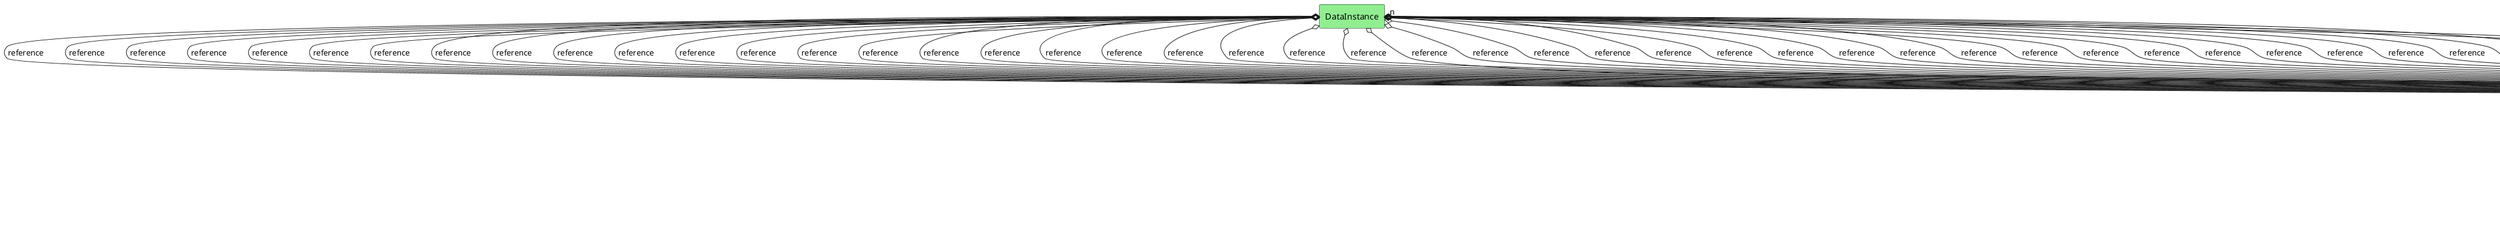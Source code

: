 @startuml

class "DataReference" as Model {
 string name
 string shortName
 json query
 string connection

 
}

rectangle "DataInstance" as DataInstance #lightblue {
}

Model *--> "n" DataInstance : instances


rectangle "Servicelet" as Servicelet #lightblue {
}

Model o--> "1" Servicelet : parent




    rectangle "Application" as Application #lightgreen {
    }
    
        Application   o--> "n" Model : "data"
    
    rectangle "DataInstance" as DataInstance #lightgreen {
    }
    
        DataInstance   o--> "1" Model : "reference"
    
    rectangle "DataRequest" as DataRequest #lightgreen {
    }
    
        DataRequest   o--> "1" Model : "dataReference"
    
    rectangle "Servicelet" as Servicelet #lightgreen {
    }
    
        Servicelet   *--> "n" Model : "data"
    
    rectangle "Stack" as Stack #lightgreen {
    }
    
        Stack   *--> "n" Model : "data"
    
    rectangle "StackDefinition" as StackDefinition #lightgreen {
    }
    
        StackDefinition   *--> "n" Model : "data"
    
    rectangle "StackletDefinition" as StackletDefinition #lightgreen {
    }
    
        StackletDefinition   o--> "n" Model : "data"
    
    rectangle "Application" as Application #lightgreen {
    }
    
        Application   o--> "n" Model : "data"
    
    rectangle "DataInstance" as DataInstance #lightgreen {
    }
    
        DataInstance   o--> "1" Model : "reference"
    
    rectangle "DataRequest" as DataRequest #lightgreen {
    }
    
        DataRequest   o--> "1" Model : "dataReference"
    
    rectangle "Servicelet" as Servicelet #lightgreen {
    }
    
        Servicelet   *--> "n" Model : "data"
    
    rectangle "Stack" as Stack #lightgreen {
    }
    
        Stack   *--> "n" Model : "data"
    
    rectangle "StackDefinition" as StackDefinition #lightgreen {
    }
    
        StackDefinition   *--> "n" Model : "data"
    
    rectangle "StackletDefinition" as StackletDefinition #lightgreen {
    }
    
        StackletDefinition   o--> "n" Model : "data"
    
    rectangle "Application" as Application #lightgreen {
    }
    
        Application   o--> "n" Model : "data"
    
    rectangle "DataInstance" as DataInstance #lightgreen {
    }
    
        DataInstance   o--> "1" Model : "reference"
    
    rectangle "DataRequest" as DataRequest #lightgreen {
    }
    
        DataRequest   o--> "1" Model : "dataReference"
    
    rectangle "Servicelet" as Servicelet #lightgreen {
    }
    
        Servicelet   *--> "n" Model : "data"
    
    rectangle "Stack" as Stack #lightgreen {
    }
    
        Stack   *--> "n" Model : "data"
    
    rectangle "StackDefinition" as StackDefinition #lightgreen {
    }
    
        StackDefinition   *--> "n" Model : "data"
    
    rectangle "StackletDefinition" as StackletDefinition #lightgreen {
    }
    
        StackletDefinition   o--> "n" Model : "data"
    
    rectangle "Application" as Application #lightgreen {
    }
    
        Application   o--> "n" Model : "data"
    
    rectangle "DataInstance" as DataInstance #lightgreen {
    }
    
        DataInstance   o--> "1" Model : "reference"
    
    rectangle "DataRequest" as DataRequest #lightgreen {
    }
    
        DataRequest   o--> "1" Model : "dataReference"
    
    rectangle "Servicelet" as Servicelet #lightgreen {
    }
    
        Servicelet   *--> "n" Model : "data"
    
    rectangle "Stack" as Stack #lightgreen {
    }
    
        Stack   *--> "n" Model : "data"
    
    rectangle "StackDefinition" as StackDefinition #lightgreen {
    }
    
        StackDefinition   *--> "n" Model : "data"
    
    rectangle "StackletDefinition" as StackletDefinition #lightgreen {
    }
    
        StackletDefinition   o--> "n" Model : "data"
    
    rectangle "Application" as Application #lightgreen {
    }
    
        Application   o--> "n" Model : "data"
    
    rectangle "DataInstance" as DataInstance #lightgreen {
    }
    
        DataInstance   o--> "1" Model : "reference"
    
    rectangle "DataRequest" as DataRequest #lightgreen {
    }
    
        DataRequest   o--> "1" Model : "dataReference"
    
    rectangle "Servicelet" as Servicelet #lightgreen {
    }
    
        Servicelet   *--> "n" Model : "data"
    
    rectangle "Stack" as Stack #lightgreen {
    }
    
        Stack   *--> "n" Model : "data"
    
    rectangle "StackDefinition" as StackDefinition #lightgreen {
    }
    
        StackDefinition   *--> "n" Model : "data"
    
    rectangle "StackletDefinition" as StackletDefinition #lightgreen {
    }
    
        StackletDefinition   o--> "n" Model : "data"
    
    rectangle "Application" as Application #lightgreen {
    }
    
        Application   o--> "n" Model : "data"
    
    rectangle "DataInstance" as DataInstance #lightgreen {
    }
    
        DataInstance   o--> "1" Model : "reference"
    
    rectangle "DataRequest" as DataRequest #lightgreen {
    }
    
        DataRequest   o--> "1" Model : "dataReference"
    
    rectangle "Servicelet" as Servicelet #lightgreen {
    }
    
        Servicelet   *--> "n" Model : "data"
    
    rectangle "Stack" as Stack #lightgreen {
    }
    
        Stack   *--> "n" Model : "data"
    
    rectangle "StackDefinition" as StackDefinition #lightgreen {
    }
    
        StackDefinition   *--> "n" Model : "data"
    
    rectangle "StackletDefinition" as StackletDefinition #lightgreen {
    }
    
        StackletDefinition   o--> "n" Model : "data"
    
    rectangle "Application" as Application #lightgreen {
    }
    
        Application   o--> "n" Model : "data"
    
    rectangle "DataInstance" as DataInstance #lightgreen {
    }
    
        DataInstance   o--> "1" Model : "reference"
    
    rectangle "DataRequest" as DataRequest #lightgreen {
    }
    
        DataRequest   o--> "1" Model : "dataReference"
    
    rectangle "Servicelet" as Servicelet #lightgreen {
    }
    
        Servicelet   *--> "n" Model : "data"
    
    rectangle "Stack" as Stack #lightgreen {
    }
    
        Stack   *--> "n" Model : "data"
    
    rectangle "StackDefinition" as StackDefinition #lightgreen {
    }
    
        StackDefinition   *--> "n" Model : "data"
    
    rectangle "StackletDefinition" as StackletDefinition #lightgreen {
    }
    
        StackletDefinition   o--> "n" Model : "data"
    
    rectangle "Application" as Application #lightgreen {
    }
    
        Application   o--> "n" Model : "data"
    
    rectangle "DataInstance" as DataInstance #lightgreen {
    }
    
        DataInstance   o--> "1" Model : "reference"
    
    rectangle "DataRequest" as DataRequest #lightgreen {
    }
    
        DataRequest   o--> "1" Model : "dataReference"
    
    rectangle "Servicelet" as Servicelet #lightgreen {
    }
    
        Servicelet   *--> "n" Model : "data"
    
    rectangle "Stack" as Stack #lightgreen {
    }
    
        Stack   *--> "n" Model : "data"
    
    rectangle "StackDefinition" as StackDefinition #lightgreen {
    }
    
        StackDefinition   *--> "n" Model : "data"
    
    rectangle "StackletDefinition" as StackletDefinition #lightgreen {
    }
    
        StackletDefinition   o--> "n" Model : "data"
    
    rectangle "Application" as Application #lightgreen {
    }
    
        Application   o--> "n" Model : "data"
    
    rectangle "DataInstance" as DataInstance #lightgreen {
    }
    
        DataInstance   o--> "1" Model : "reference"
    
    rectangle "DataRequest" as DataRequest #lightgreen {
    }
    
        DataRequest   o--> "1" Model : "dataReference"
    
    rectangle "Servicelet" as Servicelet #lightgreen {
    }
    
        Servicelet   *--> "n" Model : "data"
    
    rectangle "Stack" as Stack #lightgreen {
    }
    
        Stack   *--> "n" Model : "data"
    
    rectangle "StackDefinition" as StackDefinition #lightgreen {
    }
    
        StackDefinition   *--> "n" Model : "data"
    
    rectangle "StackletDefinition" as StackletDefinition #lightgreen {
    }
    
        StackletDefinition   o--> "n" Model : "data"
    
    rectangle "Application" as Application #lightgreen {
    }
    
        Application   o--> "n" Model : "data"
    
    rectangle "DataInstance" as DataInstance #lightgreen {
    }
    
        DataInstance   o--> "1" Model : "reference"
    
    rectangle "DataRequest" as DataRequest #lightgreen {
    }
    
        DataRequest   o--> "1" Model : "dataReference"
    
    rectangle "Servicelet" as Servicelet #lightgreen {
    }
    
        Servicelet   *--> "n" Model : "data"
    
    rectangle "Stack" as Stack #lightgreen {
    }
    
        Stack   *--> "n" Model : "data"
    
    rectangle "StackDefinition" as StackDefinition #lightgreen {
    }
    
        StackDefinition   *--> "n" Model : "data"
    
    rectangle "StackletDefinition" as StackletDefinition #lightgreen {
    }
    
        StackletDefinition   o--> "n" Model : "data"
    
    rectangle "Application" as Application #lightgreen {
    }
    
        Application   o--> "n" Model : "data"
    
    rectangle "DataInstance" as DataInstance #lightgreen {
    }
    
        DataInstance   o--> "1" Model : "reference"
    
    rectangle "DataRequest" as DataRequest #lightgreen {
    }
    
        DataRequest   o--> "1" Model : "dataReference"
    
    rectangle "Servicelet" as Servicelet #lightgreen {
    }
    
        Servicelet   *--> "n" Model : "data"
    
    rectangle "Stack" as Stack #lightgreen {
    }
    
        Stack   *--> "n" Model : "data"
    
    rectangle "StackDefinition" as StackDefinition #lightgreen {
    }
    
        StackDefinition   *--> "n" Model : "data"
    
    rectangle "StackletDefinition" as StackletDefinition #lightgreen {
    }
    
        StackletDefinition   o--> "n" Model : "data"
    
    rectangle "Application" as Application #lightgreen {
    }
    
        Application   o--> "n" Model : "data"
    
    rectangle "DataInstance" as DataInstance #lightgreen {
    }
    
        DataInstance   o--> "1" Model : "reference"
    
    rectangle "DataRequest" as DataRequest #lightgreen {
    }
    
        DataRequest   o--> "1" Model : "dataReference"
    
    rectangle "Servicelet" as Servicelet #lightgreen {
    }
    
        Servicelet   *--> "n" Model : "data"
    
    rectangle "Stack" as Stack #lightgreen {
    }
    
        Stack   *--> "n" Model : "data"
    
    rectangle "StackDefinition" as StackDefinition #lightgreen {
    }
    
        StackDefinition   *--> "n" Model : "data"
    
    rectangle "StackletDefinition" as StackletDefinition #lightgreen {
    }
    
        StackletDefinition   o--> "n" Model : "data"
    
    rectangle "Application" as Application #lightgreen {
    }
    
        Application   o--> "n" Model : "data"
    
    rectangle "DataInstance" as DataInstance #lightgreen {
    }
    
        DataInstance   o--> "1" Model : "reference"
    
    rectangle "DataRequest" as DataRequest #lightgreen {
    }
    
        DataRequest   o--> "1" Model : "dataReference"
    
    rectangle "Servicelet" as Servicelet #lightgreen {
    }
    
        Servicelet   *--> "n" Model : "data"
    
    rectangle "Stack" as Stack #lightgreen {
    }
    
        Stack   *--> "n" Model : "data"
    
    rectangle "StackDefinition" as StackDefinition #lightgreen {
    }
    
        StackDefinition   *--> "n" Model : "data"
    
    rectangle "StackletDefinition" as StackletDefinition #lightgreen {
    }
    
        StackletDefinition   o--> "n" Model : "data"
    
    rectangle "Application" as Application #lightgreen {
    }
    
        Application   o--> "n" Model : "data"
    
    rectangle "DataInstance" as DataInstance #lightgreen {
    }
    
        DataInstance   o--> "1" Model : "reference"
    
    rectangle "DataRequest" as DataRequest #lightgreen {
    }
    
        DataRequest   o--> "1" Model : "dataReference"
    
    rectangle "Servicelet" as Servicelet #lightgreen {
    }
    
        Servicelet   *--> "n" Model : "data"
    
    rectangle "Stack" as Stack #lightgreen {
    }
    
        Stack   *--> "n" Model : "data"
    
    rectangle "StackDefinition" as StackDefinition #lightgreen {
    }
    
        StackDefinition   *--> "n" Model : "data"
    
    rectangle "StackletDefinition" as StackletDefinition #lightgreen {
    }
    
        StackletDefinition   o--> "n" Model : "data"
    
    rectangle "Application" as Application #lightgreen {
    }
    
        Application   o--> "n" Model : "data"
    
    rectangle "DataInstance" as DataInstance #lightgreen {
    }
    
        DataInstance   o--> "1" Model : "reference"
    
    rectangle "DataRequest" as DataRequest #lightgreen {
    }
    
        DataRequest   o--> "1" Model : "dataReference"
    
    rectangle "Servicelet" as Servicelet #lightgreen {
    }
    
        Servicelet   *--> "n" Model : "data"
    
    rectangle "Stack" as Stack #lightgreen {
    }
    
        Stack   *--> "n" Model : "data"
    
    rectangle "StackDefinition" as StackDefinition #lightgreen {
    }
    
        StackDefinition   *--> "n" Model : "data"
    
    rectangle "StackletDefinition" as StackletDefinition #lightgreen {
    }
    
        StackletDefinition   o--> "n" Model : "data"
    
    rectangle "Application" as Application #lightgreen {
    }
    
        Application   o--> "n" Model : "data"
    
    rectangle "DataInstance" as DataInstance #lightgreen {
    }
    
        DataInstance   o--> "1" Model : "reference"
    
    rectangle "DataRequest" as DataRequest #lightgreen {
    }
    
        DataRequest   o--> "1" Model : "dataReference"
    
    rectangle "Servicelet" as Servicelet #lightgreen {
    }
    
        Servicelet   *--> "n" Model : "data"
    
    rectangle "Stack" as Stack #lightgreen {
    }
    
        Stack   *--> "n" Model : "data"
    
    rectangle "StackDefinition" as StackDefinition #lightgreen {
    }
    
        StackDefinition   *--> "n" Model : "data"
    
    rectangle "StackletDefinition" as StackletDefinition #lightgreen {
    }
    
        StackletDefinition   o--> "n" Model : "data"
    
    rectangle "Application" as Application #lightgreen {
    }
    
        Application   o--> "n" Model : "data"
    
    rectangle "DataInstance" as DataInstance #lightgreen {
    }
    
        DataInstance   o--> "1" Model : "reference"
    
    rectangle "DataRequest" as DataRequest #lightgreen {
    }
    
        DataRequest   o--> "1" Model : "dataReference"
    
    rectangle "Servicelet" as Servicelet #lightgreen {
    }
    
        Servicelet   *--> "n" Model : "data"
    
    rectangle "Stack" as Stack #lightgreen {
    }
    
        Stack   *--> "n" Model : "data"
    
    rectangle "StackDefinition" as StackDefinition #lightgreen {
    }
    
        StackDefinition   *--> "n" Model : "data"
    
    rectangle "StackletDefinition" as StackletDefinition #lightgreen {
    }
    
        StackletDefinition   o--> "n" Model : "data"
    
    rectangle "Application" as Application #lightgreen {
    }
    
        Application   o--> "n" Model : "data"
    
    rectangle "DataInstance" as DataInstance #lightgreen {
    }
    
        DataInstance   o--> "1" Model : "reference"
    
    rectangle "DataRequest" as DataRequest #lightgreen {
    }
    
        DataRequest   o--> "1" Model : "dataReference"
    
    rectangle "Servicelet" as Servicelet #lightgreen {
    }
    
        Servicelet   *--> "n" Model : "data"
    
    rectangle "Stack" as Stack #lightgreen {
    }
    
        Stack   *--> "n" Model : "data"
    
    rectangle "StackDefinition" as StackDefinition #lightgreen {
    }
    
        StackDefinition   *--> "n" Model : "data"
    
    rectangle "StackletDefinition" as StackletDefinition #lightgreen {
    }
    
        StackletDefinition   o--> "n" Model : "data"
    
    rectangle "Application" as Application #lightgreen {
    }
    
        Application   o--> "n" Model : "data"
    
    rectangle "DataInstance" as DataInstance #lightgreen {
    }
    
        DataInstance   o--> "1" Model : "reference"
    
    rectangle "DataRequest" as DataRequest #lightgreen {
    }
    
        DataRequest   o--> "1" Model : "dataReference"
    
    rectangle "Servicelet" as Servicelet #lightgreen {
    }
    
        Servicelet   *--> "n" Model : "data"
    
    rectangle "Stack" as Stack #lightgreen {
    }
    
        Stack   *--> "n" Model : "data"
    
    rectangle "StackDefinition" as StackDefinition #lightgreen {
    }
    
        StackDefinition   *--> "n" Model : "data"
    
    rectangle "StackletDefinition" as StackletDefinition #lightgreen {
    }
    
        StackletDefinition   o--> "n" Model : "data"
    
    rectangle "Application" as Application #lightgreen {
    }
    
        Application   o--> "n" Model : "data"
    
    rectangle "DataInstance" as DataInstance #lightgreen {
    }
    
        DataInstance   o--> "1" Model : "reference"
    
    rectangle "DataRequest" as DataRequest #lightgreen {
    }
    
        DataRequest   o--> "1" Model : "dataReference"
    
    rectangle "Servicelet" as Servicelet #lightgreen {
    }
    
        Servicelet   *--> "n" Model : "data"
    
    rectangle "Stack" as Stack #lightgreen {
    }
    
        Stack   *--> "n" Model : "data"
    
    rectangle "StackDefinition" as StackDefinition #lightgreen {
    }
    
        StackDefinition   *--> "n" Model : "data"
    
    rectangle "StackletDefinition" as StackletDefinition #lightgreen {
    }
    
        StackletDefinition   o--> "n" Model : "data"
    
    rectangle "Application" as Application #lightgreen {
    }
    
        Application   o--> "n" Model : "data"
    
    rectangle "DataInstance" as DataInstance #lightgreen {
    }
    
        DataInstance   o--> "1" Model : "reference"
    
    rectangle "DataRequest" as DataRequest #lightgreen {
    }
    
        DataRequest   o--> "1" Model : "dataReference"
    
    rectangle "Servicelet" as Servicelet #lightgreen {
    }
    
        Servicelet   *--> "n" Model : "data"
    
    rectangle "Stack" as Stack #lightgreen {
    }
    
        Stack   *--> "n" Model : "data"
    
    rectangle "StackDefinition" as StackDefinition #lightgreen {
    }
    
        StackDefinition   *--> "n" Model : "data"
    
    rectangle "StackletDefinition" as StackletDefinition #lightgreen {
    }
    
        StackletDefinition   o--> "n" Model : "data"
    
    rectangle "Application" as Application #lightgreen {
    }
    
        Application   o--> "n" Model : "data"
    
    rectangle "DataInstance" as DataInstance #lightgreen {
    }
    
        DataInstance   o--> "1" Model : "reference"
    
    rectangle "DataRequest" as DataRequest #lightgreen {
    }
    
        DataRequest   o--> "1" Model : "dataReference"
    
    rectangle "Servicelet" as Servicelet #lightgreen {
    }
    
        Servicelet   *--> "n" Model : "data"
    
    rectangle "Stack" as Stack #lightgreen {
    }
    
        Stack   *--> "n" Model : "data"
    
    rectangle "StackDefinition" as StackDefinition #lightgreen {
    }
    
        StackDefinition   *--> "n" Model : "data"
    
    rectangle "StackletDefinition" as StackletDefinition #lightgreen {
    }
    
        StackletDefinition   o--> "n" Model : "data"
    
    rectangle "Application" as Application #lightgreen {
    }
    
        Application   o--> "n" Model : "data"
    
    rectangle "DataInstance" as DataInstance #lightgreen {
    }
    
        DataInstance   o--> "1" Model : "reference"
    
    rectangle "DataRequest" as DataRequest #lightgreen {
    }
    
        DataRequest   o--> "1" Model : "dataReference"
    
    rectangle "Servicelet" as Servicelet #lightgreen {
    }
    
        Servicelet   *--> "n" Model : "data"
    
    rectangle "Stack" as Stack #lightgreen {
    }
    
        Stack   *--> "n" Model : "data"
    
    rectangle "StackDefinition" as StackDefinition #lightgreen {
    }
    
        StackDefinition   *--> "n" Model : "data"
    
    rectangle "StackletDefinition" as StackletDefinition #lightgreen {
    }
    
        StackletDefinition   o--> "n" Model : "data"
    
    rectangle "Application" as Application #lightgreen {
    }
    
        Application   o--> "n" Model : "data"
    
    rectangle "DataInstance" as DataInstance #lightgreen {
    }
    
        DataInstance   o--> "1" Model : "reference"
    
    rectangle "DataRequest" as DataRequest #lightgreen {
    }
    
        DataRequest   o--> "1" Model : "dataReference"
    
    rectangle "Servicelet" as Servicelet #lightgreen {
    }
    
        Servicelet   *--> "n" Model : "data"
    
    rectangle "Stack" as Stack #lightgreen {
    }
    
        Stack   *--> "n" Model : "data"
    
    rectangle "StackDefinition" as StackDefinition #lightgreen {
    }
    
        StackDefinition   *--> "n" Model : "data"
    
    rectangle "StackletDefinition" as StackletDefinition #lightgreen {
    }
    
        StackletDefinition   o--> "n" Model : "data"
    
    rectangle "Application" as Application #lightgreen {
    }
    
        Application   o--> "n" Model : "data"
    
    rectangle "DataInstance" as DataInstance #lightgreen {
    }
    
        DataInstance   o--> "1" Model : "reference"
    
    rectangle "DataRequest" as DataRequest #lightgreen {
    }
    
        DataRequest   o--> "1" Model : "dataReference"
    
    rectangle "Servicelet" as Servicelet #lightgreen {
    }
    
        Servicelet   *--> "n" Model : "data"
    
    rectangle "Stack" as Stack #lightgreen {
    }
    
        Stack   *--> "n" Model : "data"
    
    rectangle "StackDefinition" as StackDefinition #lightgreen {
    }
    
        StackDefinition   *--> "n" Model : "data"
    
    rectangle "StackletDefinition" as StackletDefinition #lightgreen {
    }
    
        StackletDefinition   o--> "n" Model : "data"
    
    rectangle "Application" as Application #lightgreen {
    }
    
        Application   o--> "n" Model : "data"
    
    rectangle "DataInstance" as DataInstance #lightgreen {
    }
    
        DataInstance   o--> "1" Model : "reference"
    
    rectangle "DataRequest" as DataRequest #lightgreen {
    }
    
        DataRequest   o--> "1" Model : "dataReference"
    
    rectangle "Servicelet" as Servicelet #lightgreen {
    }
    
        Servicelet   *--> "n" Model : "data"
    
    rectangle "Stack" as Stack #lightgreen {
    }
    
        Stack   *--> "n" Model : "data"
    
    rectangle "StackDefinition" as StackDefinition #lightgreen {
    }
    
        StackDefinition   *--> "n" Model : "data"
    
    rectangle "StackletDefinition" as StackletDefinition #lightgreen {
    }
    
        StackletDefinition   o--> "n" Model : "data"
    
    rectangle "Application" as Application #lightgreen {
    }
    
        Application   o--> "n" Model : "data"
    
    rectangle "DataInstance" as DataInstance #lightgreen {
    }
    
        DataInstance   o--> "1" Model : "reference"
    
    rectangle "DataRequest" as DataRequest #lightgreen {
    }
    
        DataRequest   o--> "1" Model : "dataReference"
    
    rectangle "Servicelet" as Servicelet #lightgreen {
    }
    
        Servicelet   *--> "n" Model : "data"
    
    rectangle "Stack" as Stack #lightgreen {
    }
    
        Stack   *--> "n" Model : "data"
    
    rectangle "StackDefinition" as StackDefinition #lightgreen {
    }
    
        StackDefinition   *--> "n" Model : "data"
    
    rectangle "StackletDefinition" as StackletDefinition #lightgreen {
    }
    
        StackletDefinition   o--> "n" Model : "data"
    
    rectangle "Application" as Application #lightgreen {
    }
    
        Application   o--> "n" Model : "data"
    
    rectangle "DataInstance" as DataInstance #lightgreen {
    }
    
        DataInstance   o--> "1" Model : "reference"
    
    rectangle "DataRequest" as DataRequest #lightgreen {
    }
    
        DataRequest   o--> "1" Model : "dataReference"
    
    rectangle "Servicelet" as Servicelet #lightgreen {
    }
    
        Servicelet   *--> "n" Model : "data"
    
    rectangle "Stack" as Stack #lightgreen {
    }
    
        Stack   *--> "n" Model : "data"
    
    rectangle "StackDefinition" as StackDefinition #lightgreen {
    }
    
        StackDefinition   *--> "n" Model : "data"
    
    rectangle "StackletDefinition" as StackletDefinition #lightgreen {
    }
    
        StackletDefinition   o--> "n" Model : "data"
    
    rectangle "Application" as Application #lightgreen {
    }
    
        Application   o--> "n" Model : "data"
    
    rectangle "DataInstance" as DataInstance #lightgreen {
    }
    
        DataInstance   o--> "1" Model : "reference"
    
    rectangle "DataRequest" as DataRequest #lightgreen {
    }
    
        DataRequest   o--> "1" Model : "dataReference"
    
    rectangle "Servicelet" as Servicelet #lightgreen {
    }
    
        Servicelet   *--> "n" Model : "data"
    
    rectangle "Stack" as Stack #lightgreen {
    }
    
        Stack   *--> "n" Model : "data"
    
    rectangle "StackDefinition" as StackDefinition #lightgreen {
    }
    
        StackDefinition   *--> "n" Model : "data"
    
    rectangle "StackletDefinition" as StackletDefinition #lightgreen {
    }
    
        StackletDefinition   o--> "n" Model : "data"
    
    rectangle "Application" as Application #lightgreen {
    }
    
        Application   o--> "n" Model : "data"
    
    rectangle "DataInstance" as DataInstance #lightgreen {
    }
    
        DataInstance   o--> "1" Model : "reference"
    
    rectangle "DataRequest" as DataRequest #lightgreen {
    }
    
        DataRequest   o--> "1" Model : "dataReference"
    
    rectangle "Servicelet" as Servicelet #lightgreen {
    }
    
        Servicelet   *--> "n" Model : "data"
    
    rectangle "Stack" as Stack #lightgreen {
    }
    
        Stack   *--> "n" Model : "data"
    
    rectangle "StackDefinition" as StackDefinition #lightgreen {
    }
    
        StackDefinition   *--> "n" Model : "data"
    
    rectangle "StackletDefinition" as StackletDefinition #lightgreen {
    }
    
        StackletDefinition   o--> "n" Model : "data"
    
    rectangle "Application" as Application #lightgreen {
    }
    
        Application   o--> "n" Model : "data"
    
    rectangle "DataInstance" as DataInstance #lightgreen {
    }
    
        DataInstance   o--> "1" Model : "reference"
    
    rectangle "DataRequest" as DataRequest #lightgreen {
    }
    
        DataRequest   o--> "1" Model : "dataReference"
    
    rectangle "Servicelet" as Servicelet #lightgreen {
    }
    
        Servicelet   *--> "n" Model : "data"
    
    rectangle "Stack" as Stack #lightgreen {
    }
    
        Stack   *--> "n" Model : "data"
    
    rectangle "StackDefinition" as StackDefinition #lightgreen {
    }
    
        StackDefinition   *--> "n" Model : "data"
    
    rectangle "StackletDefinition" as StackletDefinition #lightgreen {
    }
    
        StackletDefinition   o--> "n" Model : "data"
    
    rectangle "Application" as Application #lightgreen {
    }
    
        Application   o--> "n" Model : "data"
    
    rectangle "DataInstance" as DataInstance #lightgreen {
    }
    
        DataInstance   o--> "1" Model : "reference"
    
    rectangle "DataRequest" as DataRequest #lightgreen {
    }
    
        DataRequest   o--> "1" Model : "dataReference"
    
    rectangle "Servicelet" as Servicelet #lightgreen {
    }
    
        Servicelet   *--> "n" Model : "data"
    
    rectangle "Stack" as Stack #lightgreen {
    }
    
        Stack   *--> "n" Model : "data"
    
    rectangle "StackDefinition" as StackDefinition #lightgreen {
    }
    
        StackDefinition   *--> "n" Model : "data"
    
    rectangle "StackletDefinition" as StackletDefinition #lightgreen {
    }
    
        StackletDefinition   o--> "n" Model : "data"
    
    rectangle "Application" as Application #lightgreen {
    }
    
        Application   o--> "n" Model : "data"
    
    rectangle "DataInstance" as DataInstance #lightgreen {
    }
    
        DataInstance   o--> "1" Model : "reference"
    
    rectangle "DataRequest" as DataRequest #lightgreen {
    }
    
        DataRequest   o--> "1" Model : "dataReference"
    
    rectangle "Servicelet" as Servicelet #lightgreen {
    }
    
        Servicelet   *--> "n" Model : "data"
    
    rectangle "Stack" as Stack #lightgreen {
    }
    
        Stack   *--> "n" Model : "data"
    
    rectangle "StackDefinition" as StackDefinition #lightgreen {
    }
    
        StackDefinition   *--> "n" Model : "data"
    
    rectangle "StackletDefinition" as StackletDefinition #lightgreen {
    }
    
        StackletDefinition   o--> "n" Model : "data"
    
    rectangle "Application" as Application #lightgreen {
    }
    
        Application   o--> "n" Model : "data"
    
    rectangle "DataInstance" as DataInstance #lightgreen {
    }
    
        DataInstance   o--> "1" Model : "reference"
    
    rectangle "DataRequest" as DataRequest #lightgreen {
    }
    
        DataRequest   o--> "1" Model : "dataReference"
    
    rectangle "Servicelet" as Servicelet #lightgreen {
    }
    
        Servicelet   *--> "n" Model : "data"
    
    rectangle "Stack" as Stack #lightgreen {
    }
    
        Stack   *--> "n" Model : "data"
    
    rectangle "StackDefinition" as StackDefinition #lightgreen {
    }
    
        StackDefinition   *--> "n" Model : "data"
    
    rectangle "StackletDefinition" as StackletDefinition #lightgreen {
    }
    
        StackletDefinition   o--> "n" Model : "data"
    
    rectangle "Application" as Application #lightgreen {
    }
    
        Application   o--> "n" Model : "data"
    
    rectangle "DataInstance" as DataInstance #lightgreen {
    }
    
        DataInstance   o--> "1" Model : "reference"
    
    rectangle "DataRequest" as DataRequest #lightgreen {
    }
    
        DataRequest   o--> "1" Model : "dataReference"
    
    rectangle "Servicelet" as Servicelet #lightgreen {
    }
    
        Servicelet   *--> "n" Model : "data"
    
    rectangle "Stack" as Stack #lightgreen {
    }
    
        Stack   *--> "n" Model : "data"
    
    rectangle "StackDefinition" as StackDefinition #lightgreen {
    }
    
        StackDefinition   *--> "n" Model : "data"
    
    rectangle "StackletDefinition" as StackletDefinition #lightgreen {
    }
    
        StackletDefinition   o--> "n" Model : "data"
    
    rectangle "Application" as Application #lightgreen {
    }
    
        Application   o--> "n" Model : "data"
    
    rectangle "DataInstance" as DataInstance #lightgreen {
    }
    
        DataInstance   o--> "1" Model : "reference"
    
    rectangle "DataRequest" as DataRequest #lightgreen {
    }
    
        DataRequest   o--> "1" Model : "dataReference"
    
    rectangle "Servicelet" as Servicelet #lightgreen {
    }
    
        Servicelet   *--> "n" Model : "data"
    
    rectangle "Stack" as Stack #lightgreen {
    }
    
        Stack   *--> "n" Model : "data"
    
    rectangle "StackDefinition" as StackDefinition #lightgreen {
    }
    
        StackDefinition   *--> "n" Model : "data"
    
    rectangle "StackletDefinition" as StackletDefinition #lightgreen {
    }
    
        StackletDefinition   o--> "n" Model : "data"
    
    rectangle "Application" as Application #lightgreen {
    }
    
        Application   o--> "n" Model : "data"
    
    rectangle "DataInstance" as DataInstance #lightgreen {
    }
    
        DataInstance   o--> "1" Model : "reference"
    
    rectangle "DataRequest" as DataRequest #lightgreen {
    }
    
        DataRequest   o--> "1" Model : "dataReference"
    
    rectangle "Servicelet" as Servicelet #lightgreen {
    }
    
        Servicelet   *--> "n" Model : "data"
    
    rectangle "Stack" as Stack #lightgreen {
    }
    
        Stack   *--> "n" Model : "data"
    
    rectangle "StackDefinition" as StackDefinition #lightgreen {
    }
    
        StackDefinition   *--> "n" Model : "data"
    
    rectangle "StackletDefinition" as StackletDefinition #lightgreen {
    }
    
        StackletDefinition   o--> "n" Model : "data"
    
    rectangle "Application" as Application #lightgreen {
    }
    
        Application   o--> "n" Model : "data"
    
    rectangle "DataInstance" as DataInstance #lightgreen {
    }
    
        DataInstance   o--> "1" Model : "reference"
    
    rectangle "DataRequest" as DataRequest #lightgreen {
    }
    
        DataRequest   o--> "1" Model : "dataReference"
    
    rectangle "Servicelet" as Servicelet #lightgreen {
    }
    
        Servicelet   *--> "n" Model : "data"
    
    rectangle "Stack" as Stack #lightgreen {
    }
    
        Stack   *--> "n" Model : "data"
    
    rectangle "StackDefinition" as StackDefinition #lightgreen {
    }
    
        StackDefinition   *--> "n" Model : "data"
    
    rectangle "StackletDefinition" as StackletDefinition #lightgreen {
    }
    
        StackletDefinition   o--> "n" Model : "data"
    
    rectangle "Application" as Application #lightgreen {
    }
    
        Application   o--> "n" Model : "data"
    
    rectangle "DataInstance" as DataInstance #lightgreen {
    }
    
        DataInstance   o--> "1" Model : "reference"
    
    rectangle "DataRequest" as DataRequest #lightgreen {
    }
    
        DataRequest   o--> "1" Model : "dataReference"
    
    rectangle "Servicelet" as Servicelet #lightgreen {
    }
    
        Servicelet   *--> "n" Model : "data"
    
    rectangle "Stack" as Stack #lightgreen {
    }
    
        Stack   *--> "n" Model : "data"
    
    rectangle "StackDefinition" as StackDefinition #lightgreen {
    }
    
        StackDefinition   *--> "n" Model : "data"
    
    rectangle "StackletDefinition" as StackletDefinition #lightgreen {
    }
    
        StackletDefinition   o--> "n" Model : "data"
    
    rectangle "Application" as Application #lightgreen {
    }
    
        Application   o--> "n" Model : "data"
    
    rectangle "DataInstance" as DataInstance #lightgreen {
    }
    
        DataInstance   o--> "1" Model : "reference"
    
    rectangle "DataRequest" as DataRequest #lightgreen {
    }
    
        DataRequest   o--> "1" Model : "dataReference"
    
    rectangle "Servicelet" as Servicelet #lightgreen {
    }
    
        Servicelet   *--> "n" Model : "data"
    
    rectangle "Stack" as Stack #lightgreen {
    }
    
        Stack   *--> "n" Model : "data"
    
    rectangle "StackDefinition" as StackDefinition #lightgreen {
    }
    
        StackDefinition   *--> "n" Model : "data"
    
    rectangle "Stacklet" as Stacklet #lightgreen {
    }
    
        Stacklet   *--> "n" Model : "data"
    
    rectangle "StackletDefinition" as StackletDefinition #lightgreen {
    }
    
        StackletDefinition   o--> "n" Model : "data"
    
    rectangle "Application" as Application #lightgreen {
    }
    
        Application   o--> "n" Model : "data"
    
    rectangle "DataInstance" as DataInstance #lightgreen {
    }
    
        DataInstance   o--> "1" Model : "reference"
    
    rectangle "DataRequest" as DataRequest #lightgreen {
    }
    
        DataRequest   o--> "1" Model : "dataReference"
    
    rectangle "Servicelet" as Servicelet #lightgreen {
    }
    
        Servicelet   *--> "n" Model : "data"
    
    rectangle "Stack" as Stack #lightgreen {
    }
    
        Stack   *--> "n" Model : "data"
    
    rectangle "StackDefinition" as StackDefinition #lightgreen {
    }
    
        StackDefinition   *--> "n" Model : "data"
    
    rectangle "Stacklet" as Stacklet #lightgreen {
    }
    
        Stacklet   *--> "n" Model : "data"
    
    rectangle "StackletDefinition" as StackletDefinition #lightgreen {
    }
    
        StackletDefinition   o--> "n" Model : "data"
    
    rectangle "Application" as Application #lightgreen {
    }
    
        Application   o--> "n" Model : "data"
    
    rectangle "DataInstance" as DataInstance #lightgreen {
    }
    
        DataInstance   o--> "1" Model : "reference"
    
    rectangle "DataRequest" as DataRequest #lightgreen {
    }
    
        DataRequest   o--> "1" Model : "dataReference"
    
    rectangle "Servicelet" as Servicelet #lightgreen {
    }
    
        Servicelet   *--> "n" Model : "data"
    
    rectangle "Stack" as Stack #lightgreen {
    }
    
        Stack   *--> "n" Model : "data"
    
    rectangle "StackDefinition" as StackDefinition #lightgreen {
    }
    
        StackDefinition   *--> "n" Model : "data"
    
    rectangle "Stacklet" as Stacklet #lightgreen {
    }
    
        Stacklet   *--> "n" Model : "data"
    
    rectangle "StackletDefinition" as StackletDefinition #lightgreen {
    }
    
        StackletDefinition   o--> "n" Model : "data"
    
    rectangle "Application" as Application #lightgreen {
    }
    
        Application   o--> "n" Model : "data"
    
    rectangle "DataInstance" as DataInstance #lightgreen {
    }
    
        DataInstance   o--> "1" Model : "reference"
    
    rectangle "DataRequest" as DataRequest #lightgreen {
    }
    
        DataRequest   o--> "1" Model : "dataReference"
    
    rectangle "Servicelet" as Servicelet #lightgreen {
    }
    
        Servicelet   *--> "n" Model : "data"
    
    rectangle "Stack" as Stack #lightgreen {
    }
    
        Stack   *--> "n" Model : "data"
    
    rectangle "StackDefinition" as StackDefinition #lightgreen {
    }
    
        StackDefinition   *--> "n" Model : "data"
    
    rectangle "Stacklet" as Stacklet #lightgreen {
    }
    
        Stacklet   *--> "n" Model : "data"
    
    rectangle "StackletDefinition" as StackletDefinition #lightgreen {
    }
    
        StackletDefinition   o--> "n" Model : "data"
    
    rectangle "Application" as Application #lightgreen {
    }
    
        Application   o--> "n" Model : "data"
    
    rectangle "DataInstance" as DataInstance #lightgreen {
    }
    
        DataInstance   o--> "1" Model : "reference"
    
    rectangle "DataRequest" as DataRequest #lightgreen {
    }
    
        DataRequest   o--> "1" Model : "dataReference"
    
    rectangle "Servicelet" as Servicelet #lightgreen {
    }
    
        Servicelet   *--> "n" Model : "data"
    
    rectangle "Stack" as Stack #lightgreen {
    }
    
        Stack   *--> "n" Model : "data"
    
    rectangle "StackDefinition" as StackDefinition #lightgreen {
    }
    
        StackDefinition   *--> "n" Model : "data"
    
    rectangle "Stacklet" as Stacklet #lightgreen {
    }
    
        Stacklet   *--> "n" Model : "data"
    
    rectangle "StackletDefinition" as StackletDefinition #lightgreen {
    }
    
        StackletDefinition   o--> "n" Model : "data"
    

@enduml
